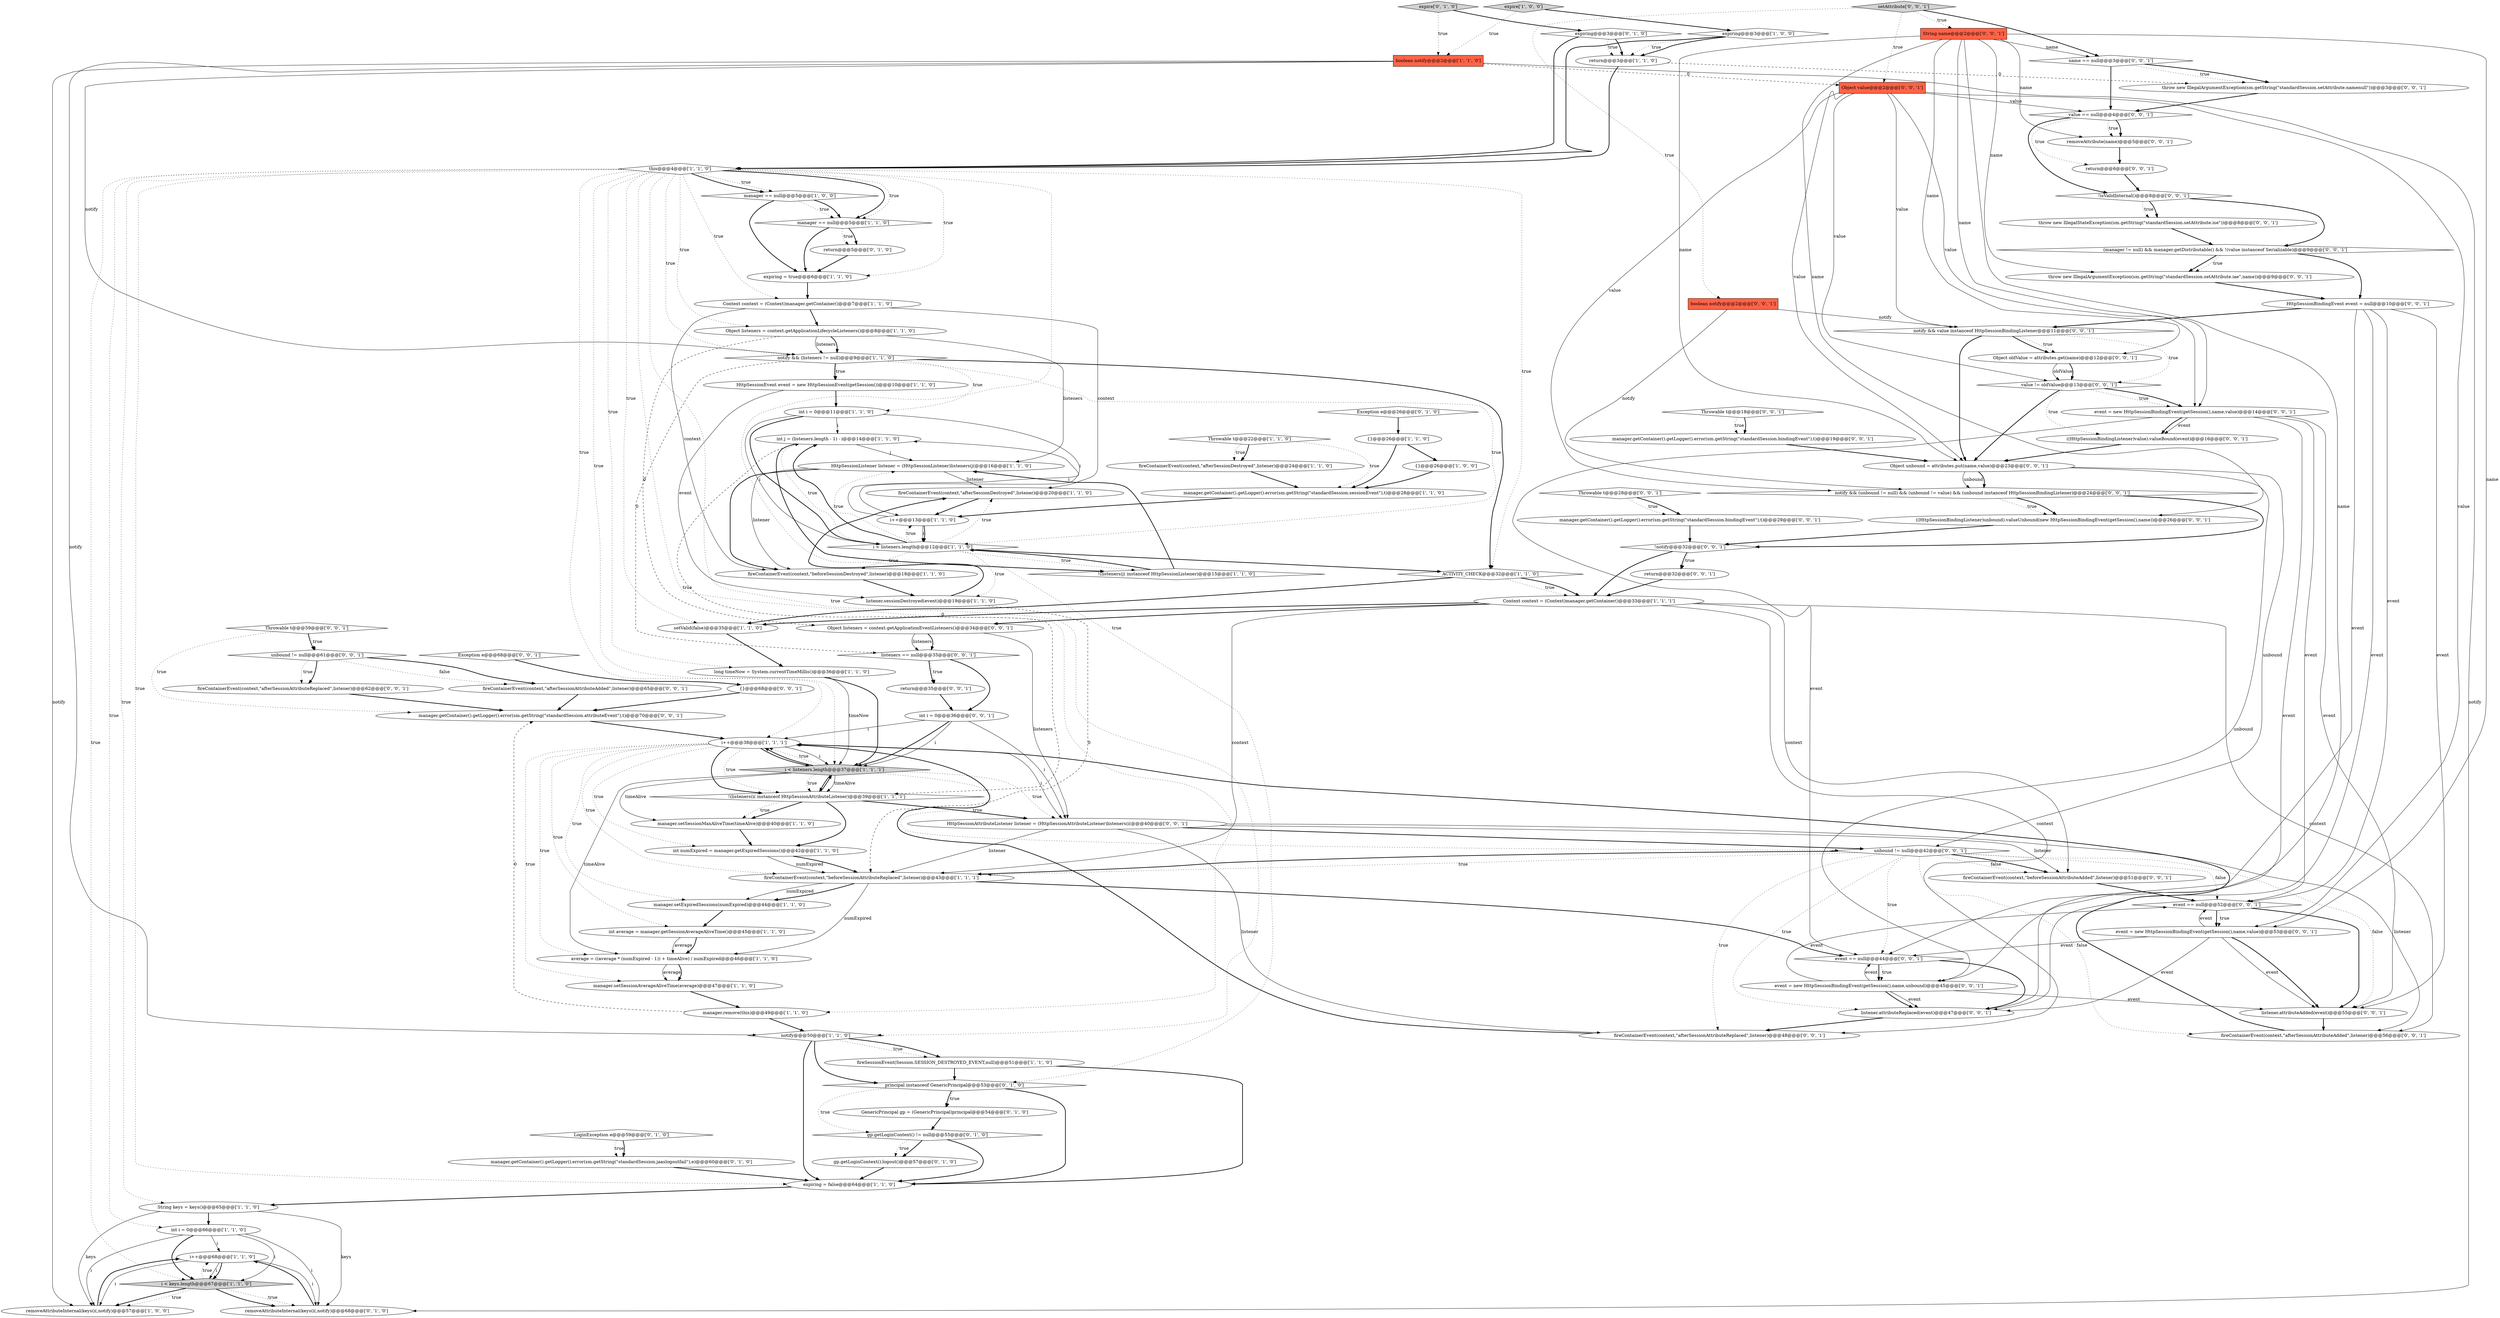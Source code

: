 digraph {
92 [style = filled, label = "fireContainerEvent(context,\"afterSessionAttributeReplaced\",listener)@@@62@@@['0', '0', '1']", fillcolor = white, shape = ellipse image = "AAA0AAABBB3BBB"];
19 [style = filled, label = "Object listeners = context.getApplicationLifecycleListeners()@@@8@@@['1', '1', '0']", fillcolor = white, shape = ellipse image = "AAA0AAABBB1BBB"];
93 [style = filled, label = "unbound != null@@@42@@@['0', '0', '1']", fillcolor = white, shape = diamond image = "AAA0AAABBB3BBB"];
99 [style = filled, label = "throw new IllegalArgumentException(sm.getString(\"standardSession.setAttribute.namenull\"))@@@3@@@['0', '0', '1']", fillcolor = white, shape = ellipse image = "AAA0AAABBB3BBB"];
57 [style = filled, label = "gp.getLoginContext() != null@@@55@@@['0', '1', '0']", fillcolor = white, shape = diamond image = "AAA1AAABBB2BBB"];
44 [style = filled, label = "int j = (listeners.length - 1) - i@@@14@@@['1', '1', '0']", fillcolor = white, shape = ellipse image = "AAA0AAABBB1BBB"];
73 [style = filled, label = "((HttpSessionBindingListener)value).valueBound(event)@@@16@@@['0', '0', '1']", fillcolor = white, shape = ellipse image = "AAA0AAABBB3BBB"];
31 [style = filled, label = "i++@@@68@@@['1', '1', '0']", fillcolor = white, shape = ellipse image = "AAA0AAABBB1BBB"];
63 [style = filled, label = "listener.attributeReplaced(event)@@@47@@@['0', '0', '1']", fillcolor = white, shape = ellipse image = "AAA0AAABBB3BBB"];
87 [style = filled, label = "HttpSessionAttributeListener listener = (HttpSessionAttributeListener)listeners(i(@@@40@@@['0', '0', '1']", fillcolor = white, shape = ellipse image = "AAA0AAABBB3BBB"];
101 [style = filled, label = "notify && (unbound != null) && (unbound != value) && (unbound instanceof HttpSessionBindingListener)@@@24@@@['0', '0', '1']", fillcolor = white, shape = diamond image = "AAA0AAABBB3BBB"];
1 [style = filled, label = "HttpSessionListener listener = (HttpSessionListener)listeners(j(@@@16@@@['1', '1', '0']", fillcolor = white, shape = ellipse image = "AAA0AAABBB1BBB"];
61 [style = filled, label = "name == null@@@3@@@['0', '0', '1']", fillcolor = white, shape = diamond image = "AAA0AAABBB3BBB"];
42 [style = filled, label = "notify@@@50@@@['1', '1', '0']", fillcolor = white, shape = diamond image = "AAA0AAABBB1BBB"];
52 [style = filled, label = "expire['0', '1', '0']", fillcolor = lightgray, shape = diamond image = "AAA0AAABBB2BBB"];
75 [style = filled, label = "fireContainerEvent(context,\"afterSessionAttributeAdded\",listener)@@@56@@@['0', '0', '1']", fillcolor = white, shape = ellipse image = "AAA0AAABBB3BBB"];
76 [style = filled, label = "listener.attributeAdded(event)@@@55@@@['0', '0', '1']", fillcolor = white, shape = ellipse image = "AAA0AAABBB3BBB"];
100 [style = filled, label = "manager.getContainer().getLogger().error(sm.getString(\"standardSession.bindingEvent\"),t)@@@19@@@['0', '0', '1']", fillcolor = white, shape = ellipse image = "AAA0AAABBB3BBB"];
60 [style = filled, label = "!notify@@@32@@@['0', '0', '1']", fillcolor = white, shape = diamond image = "AAA0AAABBB3BBB"];
38 [style = filled, label = "i++@@@13@@@['1', '1', '0']", fillcolor = white, shape = ellipse image = "AAA0AAABBB1BBB"];
13 [style = filled, label = "boolean notify@@@2@@@['1', '1', '0']", fillcolor = tomato, shape = box image = "AAA0AAABBB1BBB"];
65 [style = filled, label = "String name@@@2@@@['0', '0', '1']", fillcolor = tomato, shape = box image = "AAA0AAABBB3BBB"];
90 [style = filled, label = "manager.getContainer().getLogger().error(sm.getString(\"standardSession.bindingEvent\"),t)@@@29@@@['0', '0', '1']", fillcolor = white, shape = ellipse image = "AAA0AAABBB3BBB"];
25 [style = filled, label = "i < listeners.length@@@37@@@['1', '1', '1']", fillcolor = lightgray, shape = diamond image = "AAA0AAABBB1BBB"];
15 [style = filled, label = "int average = manager.getSessionAverageAliveTime()@@@45@@@['1', '1', '0']", fillcolor = white, shape = ellipse image = "AAA0AAABBB1BBB"];
67 [style = filled, label = "Throwable t@@@18@@@['0', '0', '1']", fillcolor = white, shape = diamond image = "AAA0AAABBB3BBB"];
20 [style = filled, label = "expiring@@@3@@@['1', '0', '0']", fillcolor = white, shape = diamond image = "AAA0AAABBB1BBB"];
43 [style = filled, label = "average = ((average * (numExpired - 1)) + timeAlive) / numExpired@@@46@@@['1', '1', '0']", fillcolor = white, shape = ellipse image = "AAA0AAABBB1BBB"];
91 [style = filled, label = "Object value@@@2@@@['0', '0', '1']", fillcolor = tomato, shape = box image = "AAA0AAABBB3BBB"];
89 [style = filled, label = "throw new IllegalArgumentException(sm.getString(\"standardSession.setAttribute.iae\",name))@@@9@@@['0', '0', '1']", fillcolor = white, shape = ellipse image = "AAA0AAABBB3BBB"];
102 [style = filled, label = "unbound != null@@@61@@@['0', '0', '1']", fillcolor = white, shape = diamond image = "AAA0AAABBB3BBB"];
109 [style = filled, label = "event == null@@@52@@@['0', '0', '1']", fillcolor = white, shape = diamond image = "AAA0AAABBB3BBB"];
32 [style = filled, label = "int i = 0@@@11@@@['1', '1', '0']", fillcolor = white, shape = ellipse image = "AAA0AAABBB1BBB"];
36 [style = filled, label = "fireContainerEvent(context,\"afterSessionDestroyed\",listener)@@@20@@@['1', '1', '0']", fillcolor = white, shape = ellipse image = "AAA0AAABBB1BBB"];
59 [style = filled, label = "manager.getContainer().getLogger().error(sm.getString(\"standardSession.jaaslogoutfail\"),e)@@@60@@@['0', '1', '0']", fillcolor = white, shape = ellipse image = "AAA1AAABBB2BBB"];
46 [style = filled, label = "fireSessionEvent(Session.SESSION_DESTROYED_EVENT,null)@@@51@@@['1', '1', '0']", fillcolor = white, shape = ellipse image = "AAA0AAABBB1BBB"];
24 [style = filled, label = "fireContainerEvent(context,\"beforeSessionAttributeReplaced\",listener)@@@43@@@['1', '1', '1']", fillcolor = white, shape = ellipse image = "AAA0AAABBB1BBB"];
54 [style = filled, label = "LoginException e@@@59@@@['0', '1', '0']", fillcolor = white, shape = diamond image = "AAA1AAABBB2BBB"];
70 [style = filled, label = "Object listeners = context.getApplicationEventListeners()@@@34@@@['0', '0', '1']", fillcolor = white, shape = ellipse image = "AAA0AAABBB3BBB"];
23 [style = filled, label = "fireContainerEvent(context,\"afterSessionDestroyed\",listener)@@@24@@@['1', '1', '0']", fillcolor = white, shape = ellipse image = "AAA0AAABBB1BBB"];
6 [style = filled, label = "manager == null@@@5@@@['1', '0', '0']", fillcolor = white, shape = diamond image = "AAA0AAABBB1BBB"];
74 [style = filled, label = "listeners == null@@@35@@@['0', '0', '1']", fillcolor = white, shape = diamond image = "AAA0AAABBB3BBB"];
0 [style = filled, label = "this@@@4@@@['1', '1', '0']", fillcolor = white, shape = diamond image = "AAA0AAABBB1BBB"];
48 [style = filled, label = "manager.setExpiredSessions(numExpired)@@@44@@@['1', '1', '0']", fillcolor = white, shape = ellipse image = "AAA0AAABBB1BBB"];
66 [style = filled, label = "fireContainerEvent(context,\"beforeSessionAttributeAdded\",listener)@@@51@@@['0', '0', '1']", fillcolor = white, shape = ellipse image = "AAA0AAABBB3BBB"];
35 [style = filled, label = "expire['1', '0', '0']", fillcolor = lightgray, shape = diamond image = "AAA0AAABBB1BBB"];
10 [style = filled, label = "String keys = keys()@@@65@@@['1', '1', '0']", fillcolor = white, shape = ellipse image = "AAA0AAABBB1BBB"];
78 [style = filled, label = "Exception e@@@68@@@['0', '0', '1']", fillcolor = white, shape = diamond image = "AAA0AAABBB3BBB"];
30 [style = filled, label = "int i = 0@@@66@@@['1', '1', '0']", fillcolor = white, shape = ellipse image = "AAA0AAABBB1BBB"];
80 [style = filled, label = "Throwable t@@@59@@@['0', '0', '1']", fillcolor = white, shape = diamond image = "AAA0AAABBB3BBB"];
7 [style = filled, label = "manager == null@@@5@@@['1', '1', '0']", fillcolor = white, shape = diamond image = "AAA0AAABBB1BBB"];
47 [style = filled, label = "{}@@@26@@@['1', '1', '0']", fillcolor = white, shape = ellipse image = "AAA0AAABBB1BBB"];
27 [style = filled, label = "int numExpired = manager.getExpiredSessions()@@@42@@@['1', '1', '0']", fillcolor = white, shape = ellipse image = "AAA0AAABBB1BBB"];
69 [style = filled, label = "value == null@@@4@@@['0', '0', '1']", fillcolor = white, shape = diamond image = "AAA0AAABBB3BBB"];
94 [style = filled, label = "event == null@@@44@@@['0', '0', '1']", fillcolor = white, shape = diamond image = "AAA0AAABBB3BBB"];
97 [style = filled, label = "return@@@32@@@['0', '0', '1']", fillcolor = white, shape = ellipse image = "AAA0AAABBB3BBB"];
5 [style = filled, label = "{}@@@26@@@['1', '0', '0']", fillcolor = white, shape = ellipse image = "AAA0AAABBB1BBB"];
51 [style = filled, label = "return@@@5@@@['0', '1', '0']", fillcolor = white, shape = ellipse image = "AAA0AAABBB2BBB"];
86 [style = filled, label = "Throwable t@@@28@@@['0', '0', '1']", fillcolor = white, shape = diamond image = "AAA0AAABBB3BBB"];
17 [style = filled, label = "removeAttributeInternal(keys(i(,notify)@@@57@@@['1', '0', '0']", fillcolor = white, shape = ellipse image = "AAA0AAABBB1BBB"];
98 [style = filled, label = "((HttpSessionBindingListener)unbound).valueUnbound(new HttpSessionBindingEvent(getSession(),name))@@@26@@@['0', '0', '1']", fillcolor = white, shape = ellipse image = "AAA0AAABBB3BBB"];
18 [style = filled, label = "listener.sessionDestroyed(event)@@@19@@@['1', '1', '0']", fillcolor = white, shape = ellipse image = "AAA0AAABBB1BBB"];
33 [style = filled, label = "expiring = false@@@64@@@['1', '1', '0']", fillcolor = white, shape = ellipse image = "AAA0AAABBB1BBB"];
107 [style = filled, label = "int i = 0@@@36@@@['0', '0', '1']", fillcolor = white, shape = ellipse image = "AAA0AAABBB3BBB"];
39 [style = filled, label = "fireContainerEvent(context,\"beforeSessionDestroyed\",listener)@@@18@@@['1', '1', '0']", fillcolor = white, shape = ellipse image = "AAA0AAABBB1BBB"];
104 [style = filled, label = "manager.getContainer().getLogger().error(sm.getString(\"standardSession.attributeEvent\"),t)@@@70@@@['0', '0', '1']", fillcolor = white, shape = ellipse image = "AAA0AAABBB3BBB"];
49 [style = filled, label = "GenericPrincipal gp = (GenericPrincipal)principal@@@54@@@['0', '1', '0']", fillcolor = white, shape = ellipse image = "AAA1AAABBB2BBB"];
82 [style = filled, label = "Object oldValue = attributes.get(name)@@@12@@@['0', '0', '1']", fillcolor = white, shape = ellipse image = "AAA0AAABBB3BBB"];
108 [style = filled, label = "setAttribute['0', '0', '1']", fillcolor = lightgray, shape = diamond image = "AAA0AAABBB3BBB"];
14 [style = filled, label = "setValid(false)@@@35@@@['1', '1', '0']", fillcolor = white, shape = ellipse image = "AAA0AAABBB1BBB"];
22 [style = filled, label = "HttpSessionEvent event = new HttpSessionEvent(getSession())@@@10@@@['1', '1', '0']", fillcolor = white, shape = ellipse image = "AAA0AAABBB1BBB"];
45 [style = filled, label = "Throwable t@@@22@@@['1', '1', '0']", fillcolor = white, shape = diamond image = "AAA0AAABBB1BBB"];
62 [style = filled, label = "return@@@35@@@['0', '0', '1']", fillcolor = white, shape = ellipse image = "AAA0AAABBB3BBB"];
53 [style = filled, label = "removeAttributeInternal(keys(i(,notify)@@@68@@@['0', '1', '0']", fillcolor = white, shape = ellipse image = "AAA0AAABBB2BBB"];
58 [style = filled, label = "principal instanceof GenericPrincipal@@@53@@@['0', '1', '0']", fillcolor = white, shape = diamond image = "AAA1AAABBB2BBB"];
68 [style = filled, label = "fireContainerEvent(context,\"afterSessionAttributeAdded\",listener)@@@65@@@['0', '0', '1']", fillcolor = white, shape = ellipse image = "AAA0AAABBB3BBB"];
29 [style = filled, label = "i < listeners.length@@@12@@@['1', '1', '0']", fillcolor = white, shape = diamond image = "AAA0AAABBB1BBB"];
26 [style = filled, label = "notify && (listeners != null)@@@9@@@['1', '1', '0']", fillcolor = white, shape = diamond image = "AAA0AAABBB1BBB"];
103 [style = filled, label = "return@@@6@@@['0', '0', '1']", fillcolor = white, shape = ellipse image = "AAA0AAABBB3BBB"];
88 [style = filled, label = "event = new HttpSessionBindingEvent(getSession(),name,unbound)@@@45@@@['0', '0', '1']", fillcolor = white, shape = ellipse image = "AAA0AAABBB3BBB"];
8 [style = filled, label = "ACTIVITY_CHECK@@@32@@@['1', '1', '0']", fillcolor = white, shape = diamond image = "AAA0AAABBB1BBB"];
71 [style = filled, label = "fireContainerEvent(context,\"afterSessionAttributeReplaced\",listener)@@@48@@@['0', '0', '1']", fillcolor = white, shape = ellipse image = "AAA0AAABBB3BBB"];
84 [style = filled, label = "{}@@@68@@@['0', '0', '1']", fillcolor = white, shape = ellipse image = "AAA0AAABBB3BBB"];
34 [style = filled, label = "Context context = (Context)manager.getContainer()@@@33@@@['1', '1', '1']", fillcolor = white, shape = ellipse image = "AAA0AAABBB1BBB"];
12 [style = filled, label = "i++@@@38@@@['1', '1', '1']", fillcolor = white, shape = ellipse image = "AAA0AAABBB1BBB"];
79 [style = filled, label = "event = new HttpSessionBindingEvent(getSession(),name,value)@@@53@@@['0', '0', '1']", fillcolor = white, shape = ellipse image = "AAA0AAABBB3BBB"];
50 [style = filled, label = "expiring@@@3@@@['0', '1', '0']", fillcolor = white, shape = diamond image = "AAA0AAABBB2BBB"];
96 [style = filled, label = "notify && value instanceof HttpSessionBindingListener@@@11@@@['0', '0', '1']", fillcolor = white, shape = diamond image = "AAA0AAABBB3BBB"];
77 [style = filled, label = "event = new HttpSessionBindingEvent(getSession(),name,value)@@@14@@@['0', '0', '1']", fillcolor = white, shape = ellipse image = "AAA0AAABBB3BBB"];
83 [style = filled, label = "Object unbound = attributes.put(name,value)@@@23@@@['0', '0', '1']", fillcolor = white, shape = ellipse image = "AAA0AAABBB3BBB"];
2 [style = filled, label = "expiring = true@@@6@@@['1', '1', '0']", fillcolor = white, shape = ellipse image = "AAA0AAABBB1BBB"];
105 [style = filled, label = "removeAttribute(name)@@@5@@@['0', '0', '1']", fillcolor = white, shape = ellipse image = "AAA0AAABBB3BBB"];
3 [style = filled, label = "manager.remove(this)@@@49@@@['1', '1', '0']", fillcolor = white, shape = ellipse image = "AAA0AAABBB1BBB"];
55 [style = filled, label = "Exception e@@@26@@@['0', '1', '0']", fillcolor = white, shape = diamond image = "AAA0AAABBB2BBB"];
37 [style = filled, label = "long timeNow = System.currentTimeMillis()@@@36@@@['1', '1', '0']", fillcolor = white, shape = ellipse image = "AAA0AAABBB1BBB"];
72 [style = filled, label = "boolean notify@@@2@@@['0', '0', '1']", fillcolor = tomato, shape = box image = "AAA0AAABBB3BBB"];
81 [style = filled, label = "throw new IllegalStateException(sm.getString(\"standardSession.setAttribute.ise\"))@@@8@@@['0', '0', '1']", fillcolor = white, shape = ellipse image = "AAA0AAABBB3BBB"];
40 [style = filled, label = "i < keys.length@@@67@@@['1', '1', '0']", fillcolor = lightgray, shape = diamond image = "AAA0AAABBB1BBB"];
21 [style = filled, label = "manager.getContainer().getLogger().error(sm.getString(\"standardSession.sessionEvent\"),t)@@@28@@@['1', '1', '0']", fillcolor = white, shape = ellipse image = "AAA0AAABBB1BBB"];
16 [style = filled, label = "!(listeners(i( instanceof HttpSessionAttributeListener)@@@39@@@['1', '1', '1']", fillcolor = white, shape = diamond image = "AAA0AAABBB1BBB"];
56 [style = filled, label = "gp.getLoginContext().logout()@@@57@@@['0', '1', '0']", fillcolor = white, shape = ellipse image = "AAA1AAABBB2BBB"];
28 [style = filled, label = "return@@@3@@@['1', '1', '0']", fillcolor = white, shape = ellipse image = "AAA0AAABBB1BBB"];
9 [style = filled, label = "!(listeners(j( instanceof HttpSessionListener)@@@15@@@['1', '1', '0']", fillcolor = white, shape = diamond image = "AAA0AAABBB1BBB"];
41 [style = filled, label = "manager.setSessionAverageAliveTime(average)@@@47@@@['1', '1', '0']", fillcolor = white, shape = ellipse image = "AAA0AAABBB1BBB"];
85 [style = filled, label = "!isValidInternal()@@@8@@@['0', '0', '1']", fillcolor = white, shape = diamond image = "AAA0AAABBB3BBB"];
95 [style = filled, label = "(manager != null) && manager.getDistributable() && !(value instanceof Serializable)@@@9@@@['0', '0', '1']", fillcolor = white, shape = diamond image = "AAA0AAABBB3BBB"];
4 [style = filled, label = "manager.setSessionMaxAliveTime(timeAlive)@@@40@@@['1', '1', '0']", fillcolor = white, shape = ellipse image = "AAA0AAABBB1BBB"];
11 [style = filled, label = "Context context = (Context)manager.getContainer()@@@7@@@['1', '1', '0']", fillcolor = white, shape = ellipse image = "AAA0AAABBB1BBB"];
64 [style = filled, label = "value != oldValue@@@13@@@['0', '0', '1']", fillcolor = white, shape = diamond image = "AAA0AAABBB3BBB"];
106 [style = filled, label = "HttpSessionBindingEvent event = null@@@10@@@['0', '0', '1']", fillcolor = white, shape = ellipse image = "AAA0AAABBB3BBB"];
0->10 [style = dotted, label="true"];
72->101 [style = solid, label="notify"];
50->0 [style = bold, label=""];
12->25 [style = bold, label=""];
91->77 [style = solid, label="value"];
78->84 [style = bold, label=""];
38->44 [style = solid, label="i"];
8->14 [style = bold, label=""];
0->6 [style = dotted, label="true"];
96->83 [style = bold, label=""];
63->71 [style = bold, label=""];
25->16 [style = solid, label="timeAlive"];
29->36 [style = dotted, label="true"];
13->91 [style = dashed, label="0"];
106->109 [style = solid, label="event"];
72->96 [style = solid, label="notify"];
29->8 [style = bold, label=""];
0->37 [style = dotted, label="true"];
50->28 [style = bold, label=""];
10->30 [style = bold, label=""];
65->105 [style = solid, label="name"];
26->74 [style = dashed, label="0"];
66->109 [style = bold, label=""];
108->72 [style = dotted, label="true"];
25->16 [style = dotted, label="true"];
3->42 [style = bold, label=""];
93->63 [style = dotted, label="true"];
101->60 [style = bold, label=""];
92->104 [style = bold, label=""];
43->41 [style = solid, label="average"];
65->61 [style = solid, label="name"];
1->36 [style = solid, label="listener"];
87->75 [style = solid, label="listener"];
47->21 [style = bold, label=""];
40->53 [style = bold, label=""];
79->109 [style = solid, label="event"];
45->23 [style = dotted, label="true"];
95->89 [style = bold, label=""];
73->83 [style = bold, label=""];
40->53 [style = dotted, label="true"];
60->97 [style = dotted, label="true"];
39->18 [style = bold, label=""];
25->12 [style = bold, label=""];
57->56 [style = bold, label=""];
6->2 [style = bold, label=""];
40->17 [style = dotted, label="true"];
34->24 [style = solid, label="context"];
102->92 [style = dotted, label="true"];
12->16 [style = bold, label=""];
43->41 [style = bold, label=""];
42->58 [style = bold, label=""];
53->31 [style = bold, label=""];
37->25 [style = solid, label="timeNow"];
29->39 [style = dotted, label="true"];
0->42 [style = dotted, label="true"];
25->16 [style = bold, label=""];
91->83 [style = solid, label="value"];
94->63 [style = bold, label=""];
91->101 [style = solid, label="value"];
19->1 [style = solid, label="listeners"];
107->25 [style = bold, label=""];
82->64 [style = solid, label="oldValue"];
16->87 [style = bold, label=""];
85->81 [style = dotted, label="true"];
82->64 [style = bold, label=""];
30->31 [style = solid, label="i"];
77->109 [style = solid, label="event"];
44->1 [style = solid, label="j"];
36->38 [style = bold, label=""];
20->0 [style = bold, label=""];
15->43 [style = solid, label="average"];
77->76 [style = solid, label="event"];
96->82 [style = dotted, label="true"];
69->105 [style = bold, label=""];
34->14 [style = bold, label=""];
28->0 [style = bold, label=""];
20->28 [style = dotted, label="true"];
102->68 [style = dotted, label="false"];
93->109 [style = dotted, label="false"];
109->79 [style = bold, label=""];
12->24 [style = dotted, label="true"];
29->38 [style = dotted, label="true"];
26->22 [style = bold, label=""];
19->70 [style = dashed, label="0"];
74->62 [style = dotted, label="true"];
12->27 [style = dotted, label="true"];
25->12 [style = dotted, label="true"];
31->40 [style = solid, label="i"];
13->42 [style = solid, label="notify"];
16->4 [style = bold, label=""];
94->88 [style = bold, label=""];
77->73 [style = solid, label="event"];
19->26 [style = solid, label="listeners"];
30->40 [style = solid, label="i"];
93->75 [style = dotted, label="false"];
7->51 [style = dotted, label="true"];
12->43 [style = dotted, label="true"];
12->16 [style = dotted, label="true"];
54->59 [style = dotted, label="true"];
0->7 [style = bold, label=""];
0->7 [style = dotted, label="true"];
15->43 [style = bold, label=""];
56->33 [style = bold, label=""];
77->73 [style = bold, label=""];
61->99 [style = bold, label=""];
8->34 [style = dotted, label="true"];
93->24 [style = bold, label=""];
65->82 [style = solid, label="name"];
13->26 [style = solid, label="notify"];
0->12 [style = dotted, label="true"];
74->62 [style = bold, label=""];
65->88 [style = solid, label="name"];
18->24 [style = dashed, label="0"];
0->26 [style = dotted, label="true"];
11->39 [style = solid, label="context"];
91->96 [style = solid, label="value"];
65->98 [style = solid, label="name"];
23->21 [style = bold, label=""];
70->74 [style = solid, label="listeners"];
0->33 [style = dotted, label="true"];
89->106 [style = bold, label=""];
1->39 [style = bold, label=""];
58->49 [style = bold, label=""];
10->53 [style = solid, label="keys"];
12->87 [style = solid, label="i"];
88->109 [style = solid, label="event"];
45->21 [style = dotted, label="true"];
25->93 [style = dotted, label="true"];
107->12 [style = solid, label="i"];
41->3 [style = bold, label=""];
24->48 [style = solid, label="numExpired"];
19->26 [style = bold, label=""];
93->66 [style = bold, label=""];
0->11 [style = dotted, label="true"];
65->79 [style = solid, label="name"];
106->94 [style = solid, label="event"];
64->77 [style = dotted, label="true"];
98->60 [style = bold, label=""];
104->12 [style = bold, label=""];
91->64 [style = solid, label="value"];
45->23 [style = bold, label=""];
96->64 [style = dotted, label="true"];
109->76 [style = bold, label=""];
61->69 [style = bold, label=""];
75->12 [style = bold, label=""];
80->104 [style = dotted, label="true"];
87->71 [style = solid, label="listener"];
24->43 [style = solid, label="numExpired"];
86->90 [style = dotted, label="true"];
32->29 [style = bold, label=""];
51->2 [style = bold, label=""];
26->22 [style = dotted, label="true"];
34->66 [style = solid, label="context"];
0->19 [style = dotted, label="true"];
29->1 [style = dotted, label="true"];
25->4 [style = solid, label="timeAlive"];
42->33 [style = bold, label=""];
93->24 [style = dotted, label="true"];
35->20 [style = bold, label=""];
7->2 [style = bold, label=""];
0->2 [style = dotted, label="true"];
108->91 [style = dotted, label="true"];
0->6 [style = bold, label=""];
96->82 [style = bold, label=""];
28->99 [style = dashed, label="0"];
13->53 [style = solid, label="notify"];
12->48 [style = dotted, label="true"];
52->13 [style = dotted, label="true"];
26->8 [style = bold, label=""];
95->106 [style = bold, label=""];
61->99 [style = dotted, label="true"];
106->96 [style = bold, label=""];
76->75 [style = bold, label=""];
31->53 [style = solid, label="i"];
101->98 [style = dotted, label="true"];
6->7 [style = dotted, label="true"];
58->57 [style = dotted, label="true"];
22->18 [style = solid, label="event"];
33->10 [style = bold, label=""];
24->94 [style = bold, label=""];
108->61 [style = bold, label=""];
103->85 [style = bold, label=""];
91->69 [style = solid, label="value"];
4->27 [style = bold, label=""];
29->44 [style = dotted, label="true"];
11->36 [style = solid, label="context"];
0->3 [style = dotted, label="true"];
35->13 [style = dotted, label="true"];
50->28 [style = dotted, label="true"];
54->59 [style = bold, label=""];
12->41 [style = dotted, label="true"];
86->90 [style = bold, label=""];
106->76 [style = solid, label="event"];
88->94 [style = solid, label="event"];
69->85 [style = bold, label=""];
87->93 [style = bold, label=""];
93->94 [style = dotted, label="true"];
93->66 [style = dotted, label="false"];
68->104 [style = bold, label=""];
34->71 [style = solid, label="context"];
22->32 [style = bold, label=""];
34->75 [style = solid, label="context"];
16->25 [style = bold, label=""];
42->46 [style = dotted, label="true"];
85->81 [style = bold, label=""];
44->16 [style = dashed, label="0"];
70->74 [style = bold, label=""];
65->89 [style = solid, label="name"];
64->73 [style = dotted, label="true"];
5->21 [style = bold, label=""];
85->95 [style = bold, label=""];
47->5 [style = bold, label=""];
27->24 [style = solid, label="numExpired"];
12->25 [style = solid, label="i"];
11->19 [style = bold, label=""];
59->33 [style = bold, label=""];
79->63 [style = solid, label="event"];
94->88 [style = dotted, label="true"];
108->65 [style = dotted, label="true"];
16->27 [style = bold, label=""];
99->69 [style = bold, label=""];
88->63 [style = bold, label=""];
21->38 [style = bold, label=""];
64->83 [style = bold, label=""];
102->68 [style = bold, label=""];
83->88 [style = solid, label="unbound"];
9->29 [style = bold, label=""];
107->25 [style = solid, label="i"];
26->32 [style = dotted, label="true"];
31->17 [style = solid, label="i"];
80->102 [style = dotted, label="true"];
40->17 [style = bold, label=""];
67->100 [style = bold, label=""];
102->92 [style = bold, label=""];
95->89 [style = dotted, label="true"];
55->47 [style = bold, label=""];
70->87 [style = solid, label="listeners"];
65->83 [style = solid, label="name"];
74->107 [style = bold, label=""];
80->102 [style = bold, label=""];
77->94 [style = solid, label="event"];
83->101 [style = solid, label="unbound"];
10->17 [style = solid, label="keys"];
1->39 [style = solid, label="listener"];
26->29 [style = dotted, label="true"];
71->12 [style = bold, label=""];
93->76 [style = dotted, label="false"];
38->29 [style = solid, label="i"];
30->17 [style = solid, label="i"];
65->77 [style = solid, label="name"];
87->66 [style = solid, label="listener"];
79->94 [style = solid, label="event"];
0->14 [style = dotted, label="true"];
0->25 [style = dotted, label="true"];
16->4 [style = dotted, label="true"];
24->48 [style = bold, label=""];
17->31 [style = bold, label=""];
7->51 [style = bold, label=""];
77->63 [style = solid, label="event"];
93->71 [style = dotted, label="true"];
46->58 [style = bold, label=""];
81->95 [style = bold, label=""];
60->97 [style = bold, label=""];
31->40 [style = bold, label=""];
67->100 [style = dotted, label="true"];
84->104 [style = bold, label=""];
32->38 [style = solid, label="i"];
0->8 [style = dotted, label="true"];
2->11 [style = bold, label=""];
44->9 [style = bold, label=""];
40->31 [style = dotted, label="true"];
64->77 [style = bold, label=""];
100->83 [style = bold, label=""];
109->79 [style = dotted, label="true"];
38->29 [style = bold, label=""];
88->76 [style = solid, label="event"];
14->37 [style = bold, label=""];
90->60 [style = bold, label=""];
97->34 [style = bold, label=""];
12->15 [style = dotted, label="true"];
62->107 [style = bold, label=""];
101->98 [style = bold, label=""];
52->50 [style = bold, label=""];
0->30 [style = dotted, label="true"];
57->33 [style = bold, label=""];
83->101 [style = bold, label=""];
79->76 [style = bold, label=""];
8->34 [style = bold, label=""];
0->40 [style = dotted, label="true"];
46->33 [style = bold, label=""];
32->29 [style = solid, label="i"];
27->24 [style = bold, label=""];
29->18 [style = dotted, label="true"];
69->105 [style = dotted, label="true"];
57->56 [style = dotted, label="true"];
49->57 [style = bold, label=""];
106->63 [style = solid, label="event"];
58->33 [style = bold, label=""];
32->44 [style = solid, label="i"];
107->87 [style = solid, label="i"];
0->58 [style = dotted, label="true"];
60->34 [style = bold, label=""];
42->46 [style = bold, label=""];
83->93 [style = solid, label="unbound"];
29->9 [style = dotted, label="true"];
79->76 [style = solid, label="event"];
69->103 [style = dotted, label="true"];
20->28 [style = bold, label=""];
105->103 [style = bold, label=""];
30->53 [style = solid, label="i"];
58->49 [style = dotted, label="true"];
18->36 [style = bold, label=""];
30->40 [style = bold, label=""];
91->79 [style = solid, label="value"];
6->7 [style = bold, label=""];
29->44 [style = bold, label=""];
88->63 [style = solid, label="event"];
25->87 [style = dotted, label="true"];
9->1 [style = bold, label=""];
37->25 [style = bold, label=""];
25->43 [style = solid, label="timeAlive"];
48->15 [style = bold, label=""];
13->17 [style = solid, label="notify"];
3->104 [style = dashed, label="0"];
34->70 [style = bold, label=""];
87->24 [style = solid, label="listener"];
}
